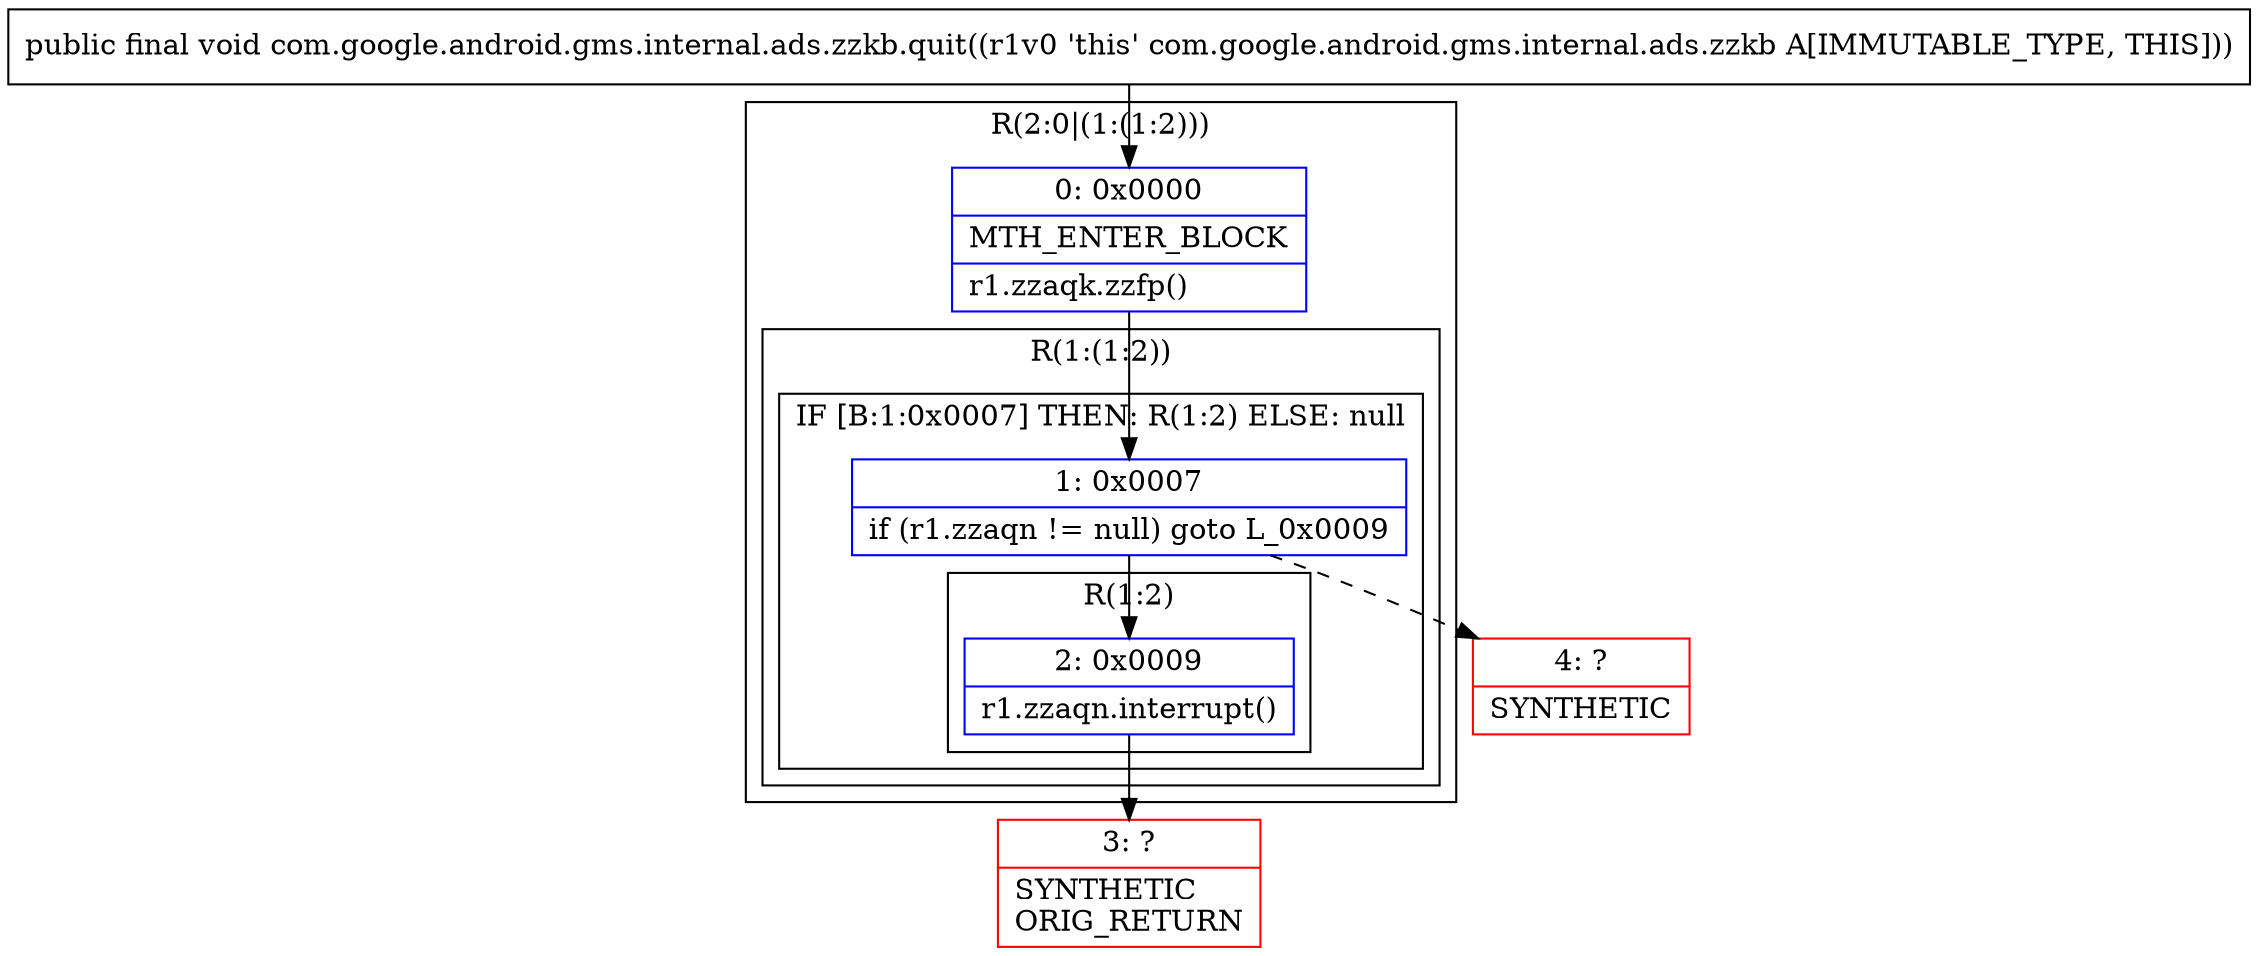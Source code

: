 digraph "CFG forcom.google.android.gms.internal.ads.zzkb.quit()V" {
subgraph cluster_Region_34760144 {
label = "R(2:0|(1:(1:2)))";
node [shape=record,color=blue];
Node_0 [shape=record,label="{0\:\ 0x0000|MTH_ENTER_BLOCK\l|r1.zzaqk.zzfp()\l}"];
subgraph cluster_Region_1745559871 {
label = "R(1:(1:2))";
node [shape=record,color=blue];
subgraph cluster_IfRegion_1066275756 {
label = "IF [B:1:0x0007] THEN: R(1:2) ELSE: null";
node [shape=record,color=blue];
Node_1 [shape=record,label="{1\:\ 0x0007|if (r1.zzaqn != null) goto L_0x0009\l}"];
subgraph cluster_Region_1491615457 {
label = "R(1:2)";
node [shape=record,color=blue];
Node_2 [shape=record,label="{2\:\ 0x0009|r1.zzaqn.interrupt()\l}"];
}
}
}
}
Node_3 [shape=record,color=red,label="{3\:\ ?|SYNTHETIC\lORIG_RETURN\l}"];
Node_4 [shape=record,color=red,label="{4\:\ ?|SYNTHETIC\l}"];
MethodNode[shape=record,label="{public final void com.google.android.gms.internal.ads.zzkb.quit((r1v0 'this' com.google.android.gms.internal.ads.zzkb A[IMMUTABLE_TYPE, THIS])) }"];
MethodNode -> Node_0;
Node_0 -> Node_1;
Node_1 -> Node_2;
Node_1 -> Node_4[style=dashed];
Node_2 -> Node_3;
}

